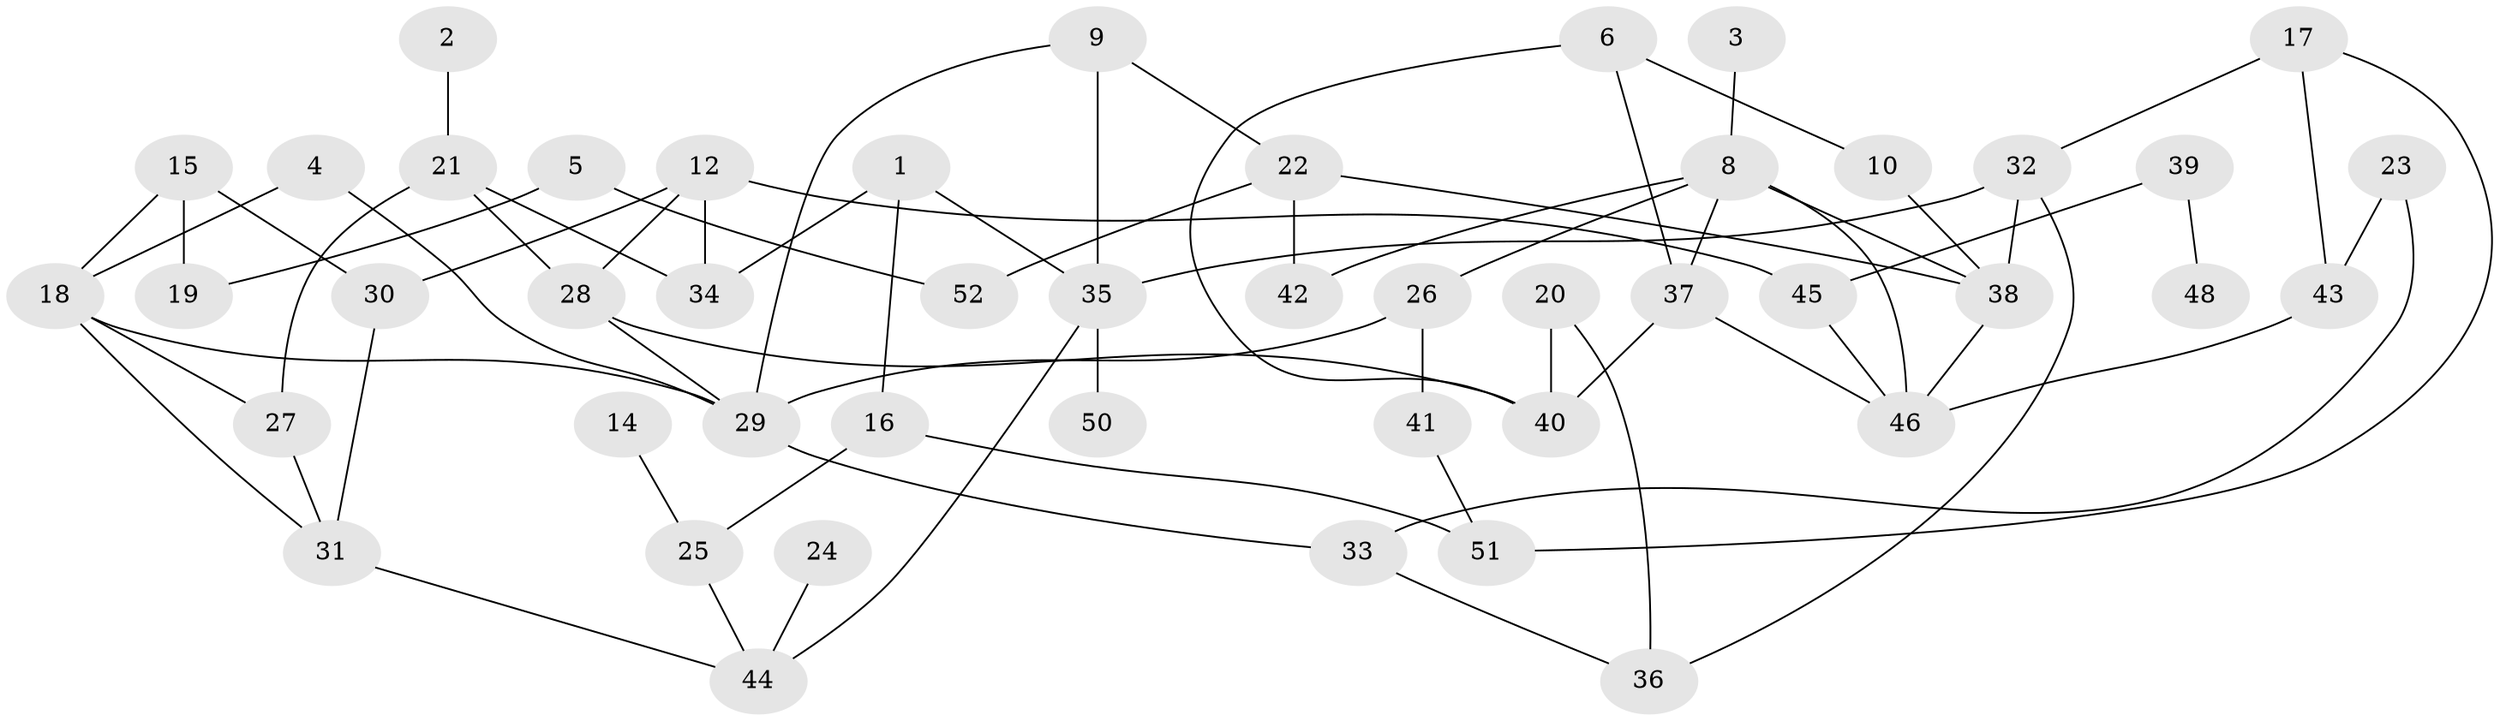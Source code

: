 // original degree distribution, {2: 0.3177570093457944, 1: 0.205607476635514, 4: 0.11214953271028037, 3: 0.22429906542056074, 0: 0.06542056074766354, 6: 0.018691588785046728, 5: 0.056074766355140186}
// Generated by graph-tools (version 1.1) at 2025/33/03/09/25 02:33:55]
// undirected, 47 vertices, 71 edges
graph export_dot {
graph [start="1"]
  node [color=gray90,style=filled];
  1;
  2;
  3;
  4;
  5;
  6;
  8;
  9;
  10;
  12;
  14;
  15;
  16;
  17;
  18;
  19;
  20;
  21;
  22;
  23;
  24;
  25;
  26;
  27;
  28;
  29;
  30;
  31;
  32;
  33;
  34;
  35;
  36;
  37;
  38;
  39;
  40;
  41;
  42;
  43;
  44;
  45;
  46;
  48;
  50;
  51;
  52;
  1 -- 16 [weight=1.0];
  1 -- 34 [weight=1.0];
  1 -- 35 [weight=1.0];
  2 -- 21 [weight=1.0];
  3 -- 8 [weight=1.0];
  4 -- 18 [weight=1.0];
  4 -- 29 [weight=1.0];
  5 -- 19 [weight=1.0];
  5 -- 52 [weight=2.0];
  6 -- 10 [weight=1.0];
  6 -- 37 [weight=1.0];
  6 -- 40 [weight=1.0];
  8 -- 26 [weight=1.0];
  8 -- 37 [weight=1.0];
  8 -- 38 [weight=1.0];
  8 -- 42 [weight=1.0];
  8 -- 46 [weight=1.0];
  9 -- 22 [weight=1.0];
  9 -- 29 [weight=1.0];
  9 -- 35 [weight=1.0];
  10 -- 38 [weight=1.0];
  12 -- 28 [weight=1.0];
  12 -- 30 [weight=1.0];
  12 -- 34 [weight=2.0];
  12 -- 45 [weight=1.0];
  14 -- 25 [weight=1.0];
  15 -- 18 [weight=1.0];
  15 -- 19 [weight=1.0];
  15 -- 30 [weight=1.0];
  16 -- 25 [weight=1.0];
  16 -- 51 [weight=1.0];
  17 -- 32 [weight=1.0];
  17 -- 43 [weight=1.0];
  17 -- 51 [weight=1.0];
  18 -- 27 [weight=1.0];
  18 -- 29 [weight=1.0];
  18 -- 31 [weight=1.0];
  20 -- 36 [weight=1.0];
  20 -- 40 [weight=1.0];
  21 -- 27 [weight=1.0];
  21 -- 28 [weight=1.0];
  21 -- 34 [weight=2.0];
  22 -- 38 [weight=1.0];
  22 -- 42 [weight=1.0];
  22 -- 52 [weight=1.0];
  23 -- 33 [weight=1.0];
  23 -- 43 [weight=1.0];
  24 -- 44 [weight=1.0];
  25 -- 44 [weight=1.0];
  26 -- 29 [weight=1.0];
  26 -- 41 [weight=1.0];
  27 -- 31 [weight=1.0];
  28 -- 29 [weight=1.0];
  28 -- 40 [weight=1.0];
  29 -- 33 [weight=1.0];
  30 -- 31 [weight=1.0];
  31 -- 44 [weight=1.0];
  32 -- 35 [weight=1.0];
  32 -- 36 [weight=1.0];
  32 -- 38 [weight=1.0];
  33 -- 36 [weight=1.0];
  35 -- 44 [weight=1.0];
  35 -- 50 [weight=2.0];
  37 -- 40 [weight=1.0];
  37 -- 46 [weight=1.0];
  38 -- 46 [weight=1.0];
  39 -- 45 [weight=1.0];
  39 -- 48 [weight=1.0];
  41 -- 51 [weight=1.0];
  43 -- 46 [weight=1.0];
  45 -- 46 [weight=1.0];
}
